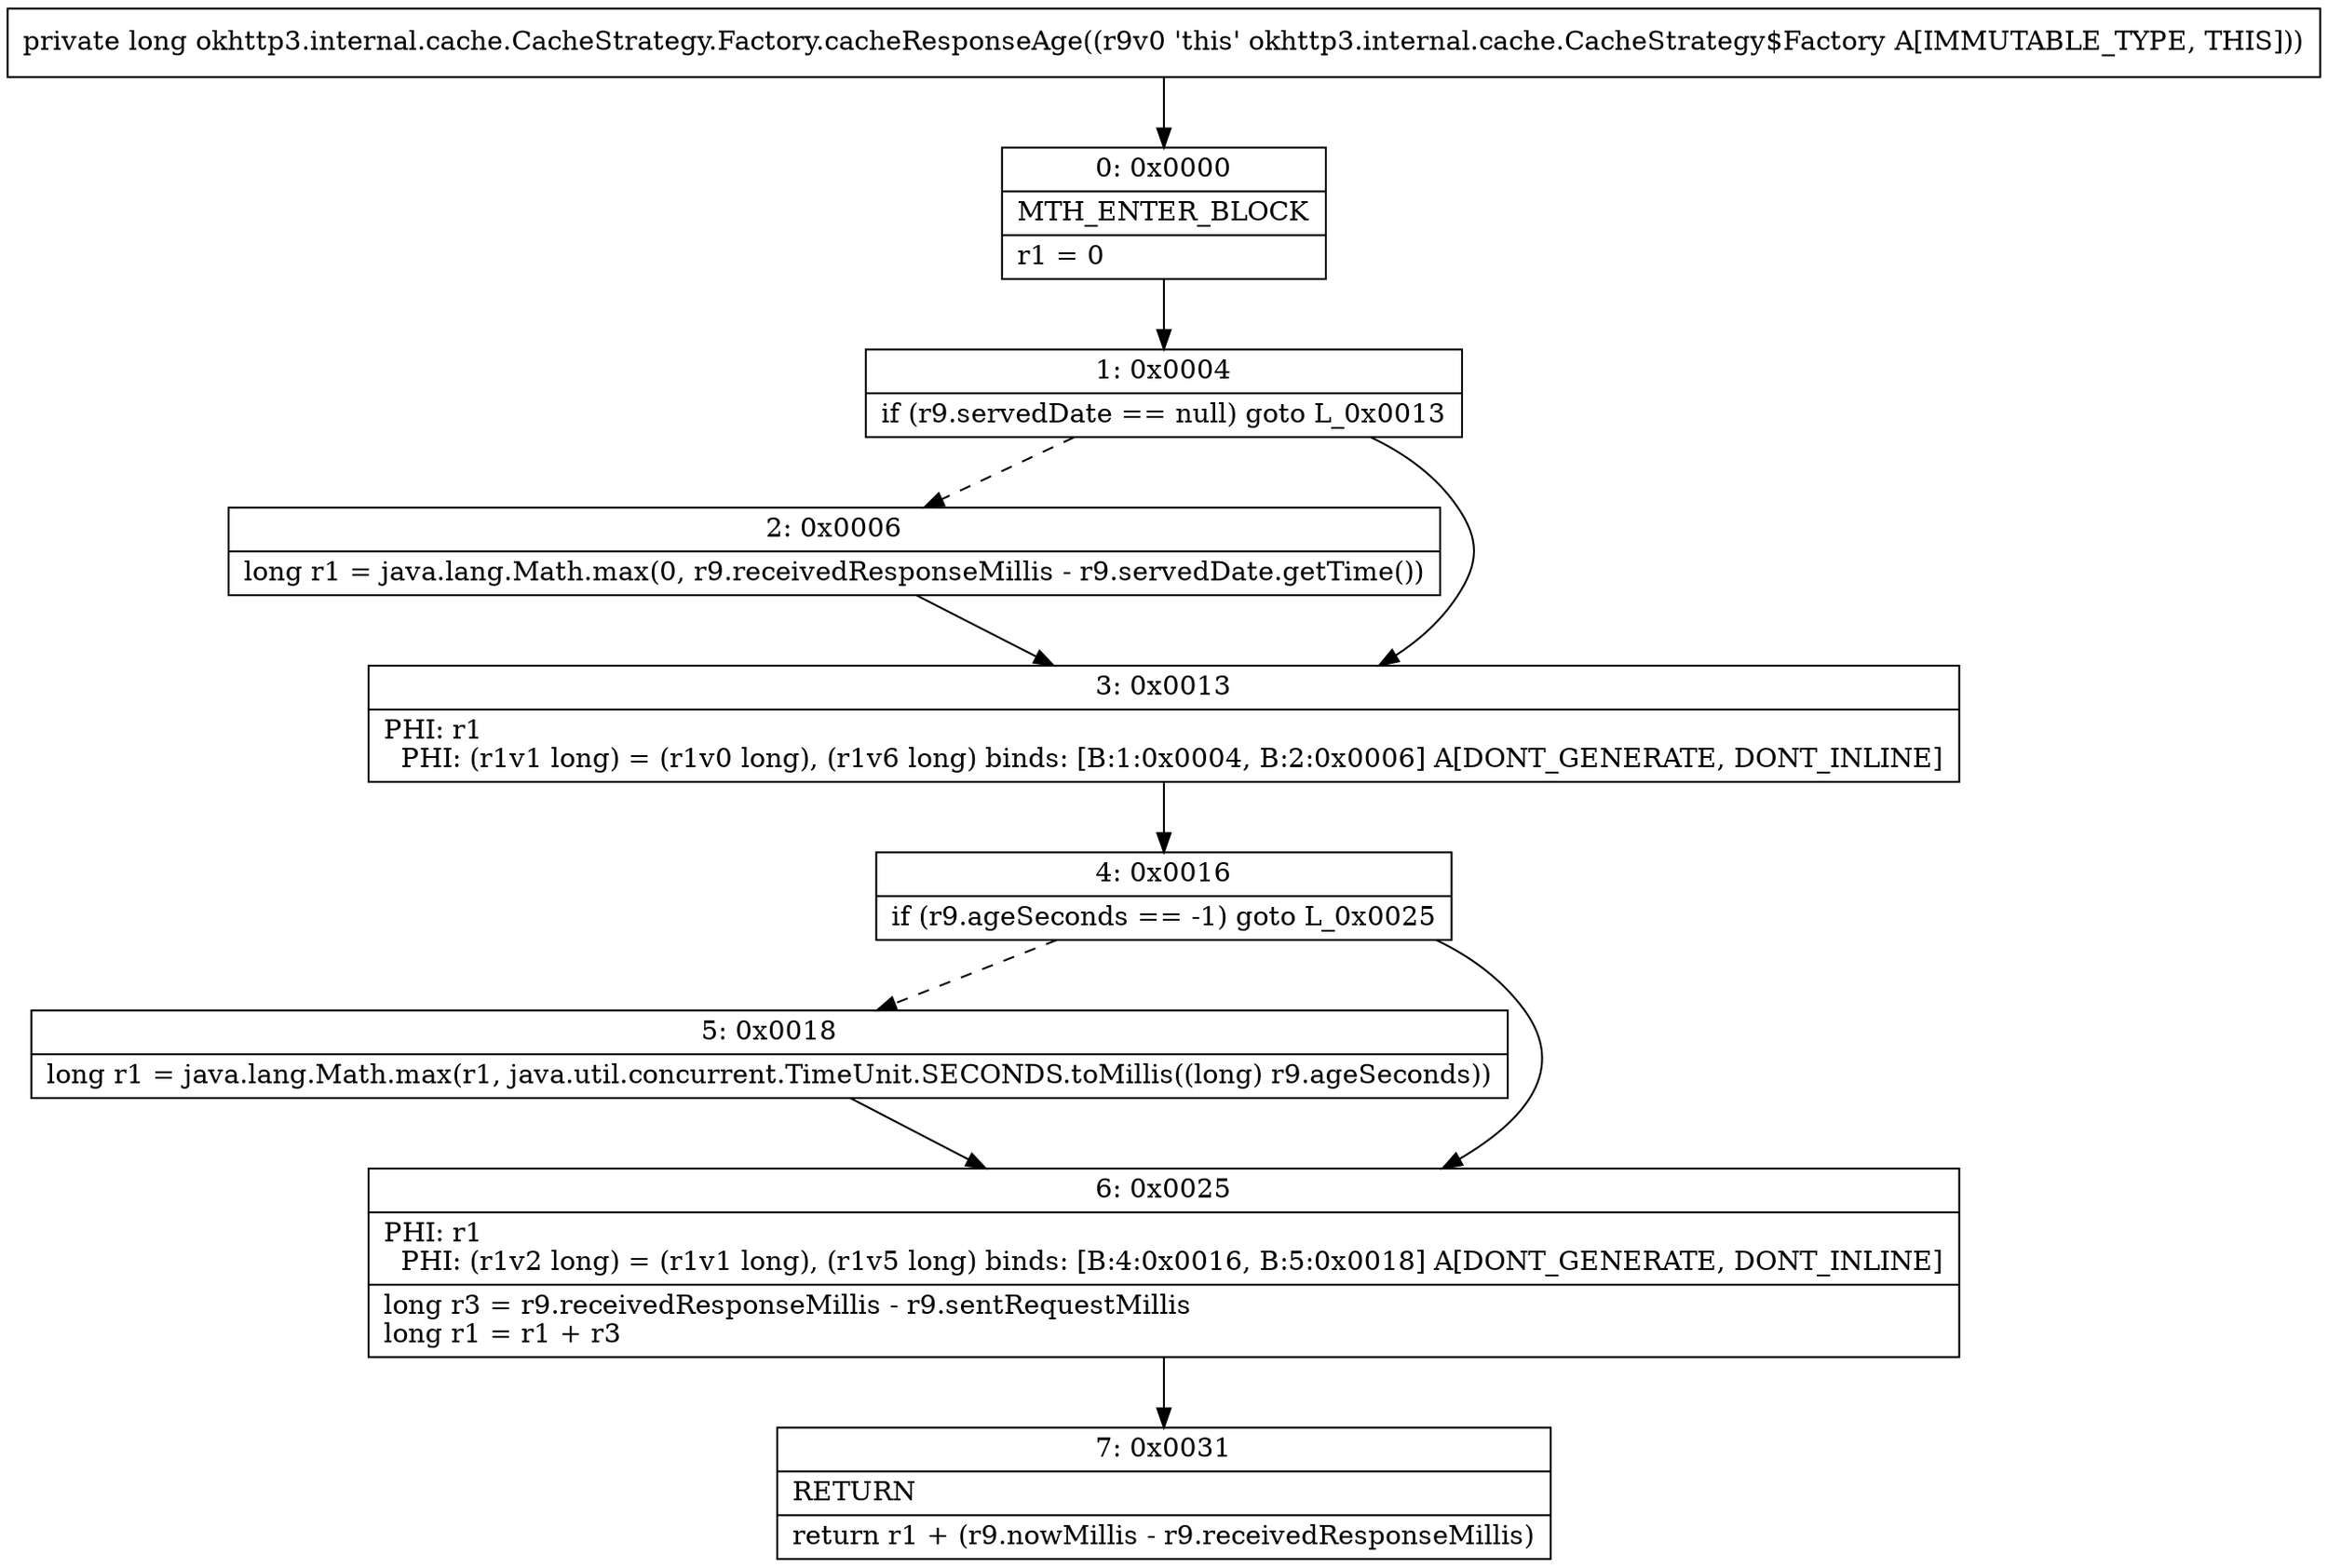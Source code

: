 digraph "CFG forokhttp3.internal.cache.CacheStrategy.Factory.cacheResponseAge()J" {
Node_0 [shape=record,label="{0\:\ 0x0000|MTH_ENTER_BLOCK\l|r1 = 0\l}"];
Node_1 [shape=record,label="{1\:\ 0x0004|if (r9.servedDate == null) goto L_0x0013\l}"];
Node_2 [shape=record,label="{2\:\ 0x0006|long r1 = java.lang.Math.max(0, r9.receivedResponseMillis \- r9.servedDate.getTime())\l}"];
Node_3 [shape=record,label="{3\:\ 0x0013|PHI: r1 \l  PHI: (r1v1 long) = (r1v0 long), (r1v6 long) binds: [B:1:0x0004, B:2:0x0006] A[DONT_GENERATE, DONT_INLINE]\l}"];
Node_4 [shape=record,label="{4\:\ 0x0016|if (r9.ageSeconds == \-1) goto L_0x0025\l}"];
Node_5 [shape=record,label="{5\:\ 0x0018|long r1 = java.lang.Math.max(r1, java.util.concurrent.TimeUnit.SECONDS.toMillis((long) r9.ageSeconds))\l}"];
Node_6 [shape=record,label="{6\:\ 0x0025|PHI: r1 \l  PHI: (r1v2 long) = (r1v1 long), (r1v5 long) binds: [B:4:0x0016, B:5:0x0018] A[DONT_GENERATE, DONT_INLINE]\l|long r3 = r9.receivedResponseMillis \- r9.sentRequestMillis\llong r1 = r1 + r3\l}"];
Node_7 [shape=record,label="{7\:\ 0x0031|RETURN\l|return r1 + (r9.nowMillis \- r9.receivedResponseMillis)\l}"];
MethodNode[shape=record,label="{private long okhttp3.internal.cache.CacheStrategy.Factory.cacheResponseAge((r9v0 'this' okhttp3.internal.cache.CacheStrategy$Factory A[IMMUTABLE_TYPE, THIS])) }"];
MethodNode -> Node_0;
Node_0 -> Node_1;
Node_1 -> Node_2[style=dashed];
Node_1 -> Node_3;
Node_2 -> Node_3;
Node_3 -> Node_4;
Node_4 -> Node_5[style=dashed];
Node_4 -> Node_6;
Node_5 -> Node_6;
Node_6 -> Node_7;
}

